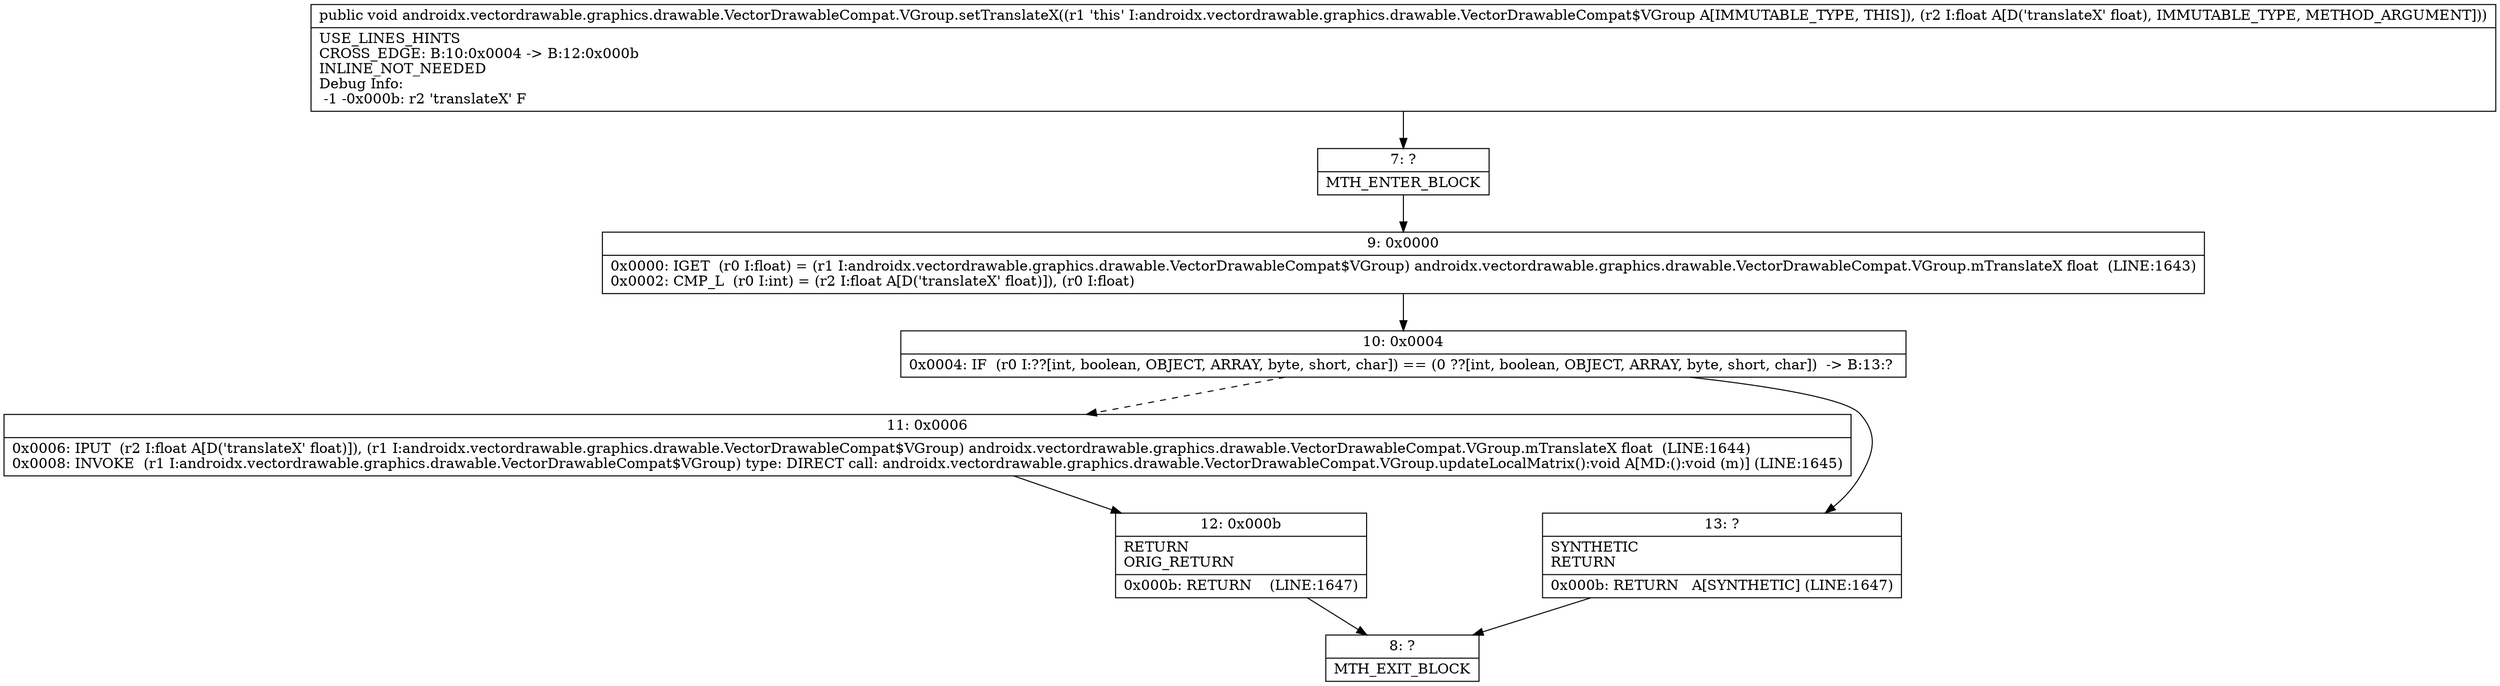 digraph "CFG forandroidx.vectordrawable.graphics.drawable.VectorDrawableCompat.VGroup.setTranslateX(F)V" {
Node_7 [shape=record,label="{7\:\ ?|MTH_ENTER_BLOCK\l}"];
Node_9 [shape=record,label="{9\:\ 0x0000|0x0000: IGET  (r0 I:float) = (r1 I:androidx.vectordrawable.graphics.drawable.VectorDrawableCompat$VGroup) androidx.vectordrawable.graphics.drawable.VectorDrawableCompat.VGroup.mTranslateX float  (LINE:1643)\l0x0002: CMP_L  (r0 I:int) = (r2 I:float A[D('translateX' float)]), (r0 I:float) \l}"];
Node_10 [shape=record,label="{10\:\ 0x0004|0x0004: IF  (r0 I:??[int, boolean, OBJECT, ARRAY, byte, short, char]) == (0 ??[int, boolean, OBJECT, ARRAY, byte, short, char])  \-\> B:13:? \l}"];
Node_11 [shape=record,label="{11\:\ 0x0006|0x0006: IPUT  (r2 I:float A[D('translateX' float)]), (r1 I:androidx.vectordrawable.graphics.drawable.VectorDrawableCompat$VGroup) androidx.vectordrawable.graphics.drawable.VectorDrawableCompat.VGroup.mTranslateX float  (LINE:1644)\l0x0008: INVOKE  (r1 I:androidx.vectordrawable.graphics.drawable.VectorDrawableCompat$VGroup) type: DIRECT call: androidx.vectordrawable.graphics.drawable.VectorDrawableCompat.VGroup.updateLocalMatrix():void A[MD:():void (m)] (LINE:1645)\l}"];
Node_12 [shape=record,label="{12\:\ 0x000b|RETURN\lORIG_RETURN\l|0x000b: RETURN    (LINE:1647)\l}"];
Node_8 [shape=record,label="{8\:\ ?|MTH_EXIT_BLOCK\l}"];
Node_13 [shape=record,label="{13\:\ ?|SYNTHETIC\lRETURN\l|0x000b: RETURN   A[SYNTHETIC] (LINE:1647)\l}"];
MethodNode[shape=record,label="{public void androidx.vectordrawable.graphics.drawable.VectorDrawableCompat.VGroup.setTranslateX((r1 'this' I:androidx.vectordrawable.graphics.drawable.VectorDrawableCompat$VGroup A[IMMUTABLE_TYPE, THIS]), (r2 I:float A[D('translateX' float), IMMUTABLE_TYPE, METHOD_ARGUMENT]))  | USE_LINES_HINTS\lCROSS_EDGE: B:10:0x0004 \-\> B:12:0x000b\lINLINE_NOT_NEEDED\lDebug Info:\l  \-1 \-0x000b: r2 'translateX' F\l}"];
MethodNode -> Node_7;Node_7 -> Node_9;
Node_9 -> Node_10;
Node_10 -> Node_11[style=dashed];
Node_10 -> Node_13;
Node_11 -> Node_12;
Node_12 -> Node_8;
Node_13 -> Node_8;
}

